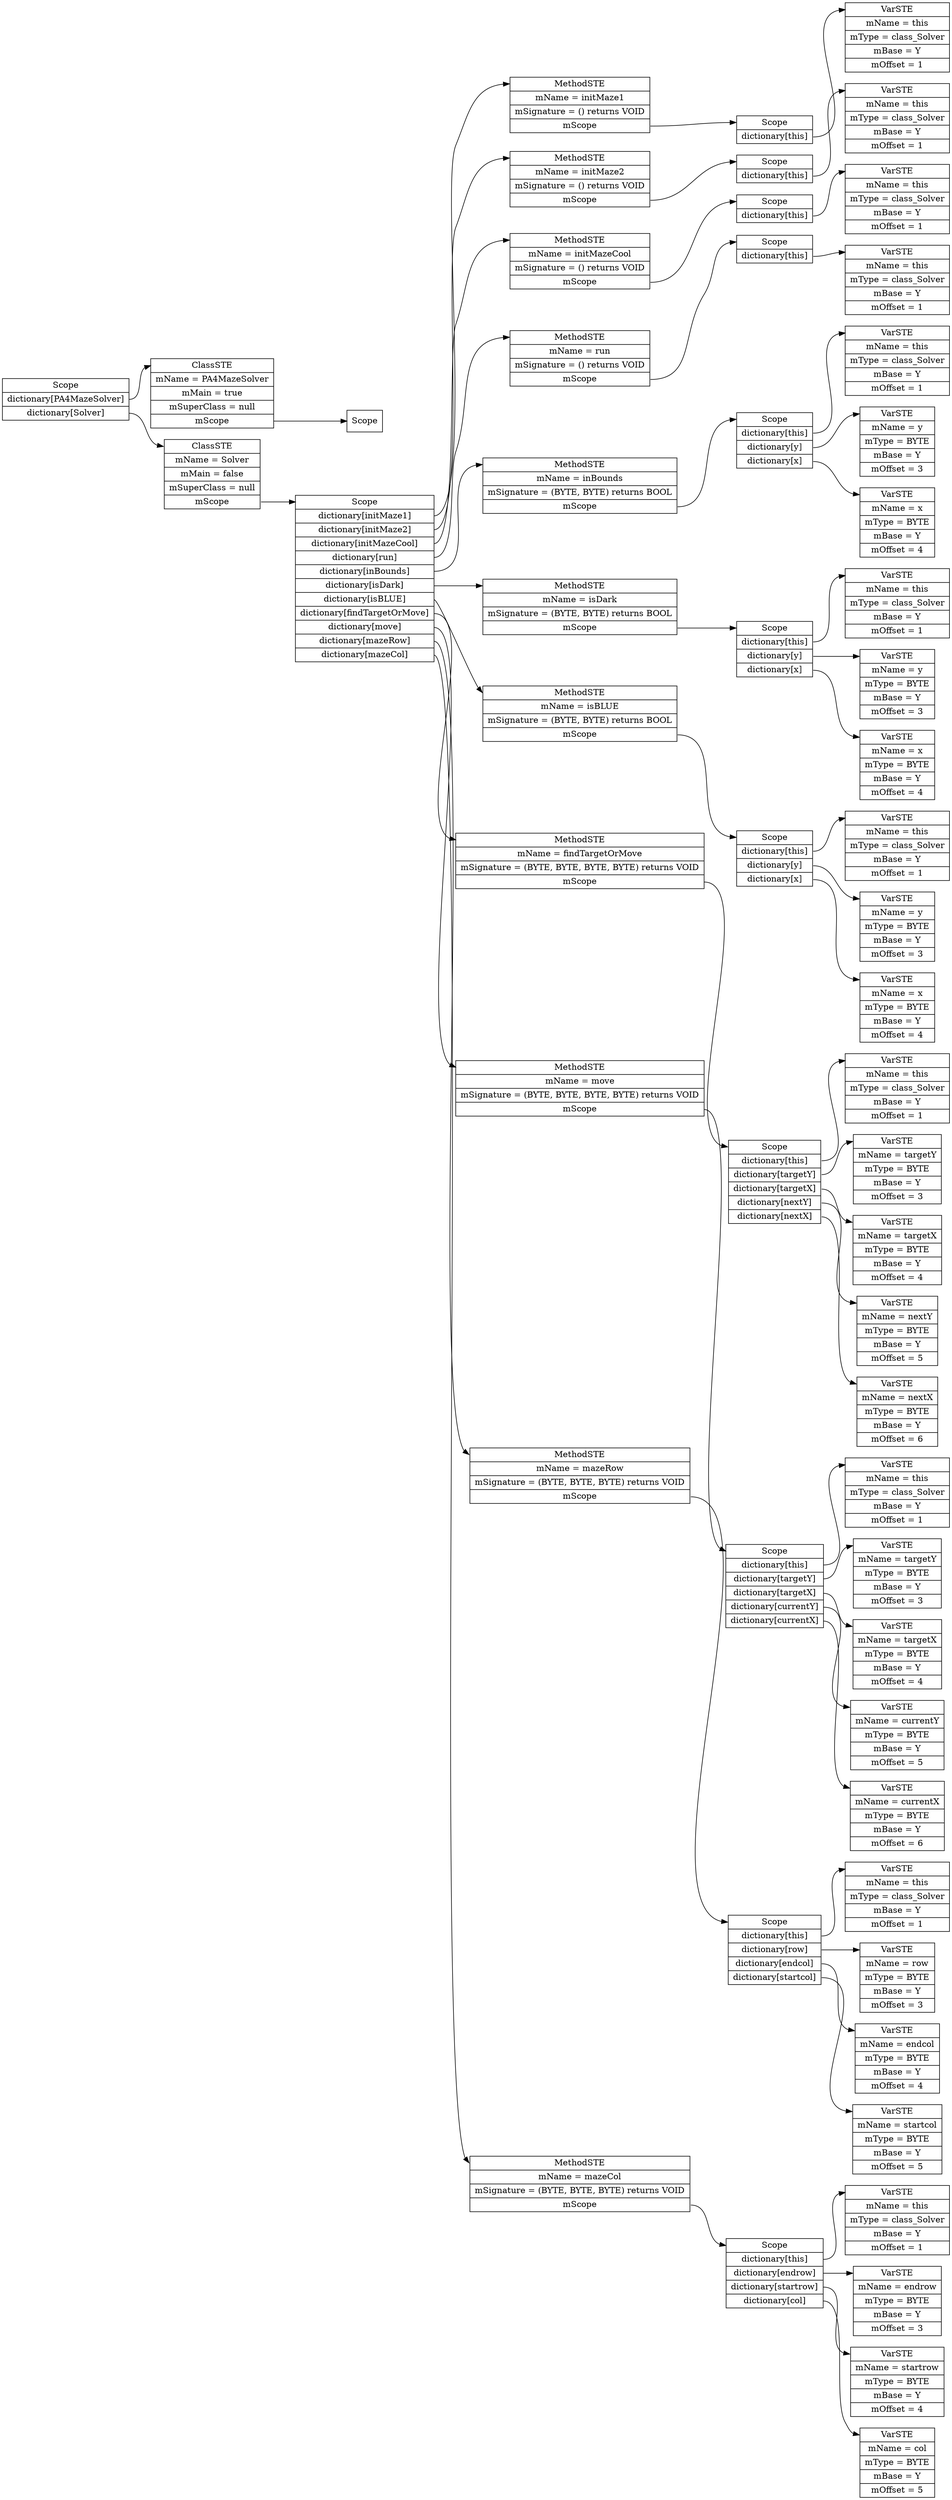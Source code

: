 digraph SymTable {
	graph [rankdir="LR"];
	node [shape=record];
	0 [label=" <f0> Scope | <f1> dictionary\[PA4MazeSolver\] | <f2> dictionary\[Solver\] "];
	0:<f1> -> 1:<f0>;
	1 [label=" <f0> ClassSTE | <f1> mName = PA4MazeSolver| <f2> mMain = true| <f3> mSuperClass = null| <f4> mScope "];
	1:<f4> -> 2:<f0>;
	2 [label=" <f0> Scope "];
	0:<f2> -> 3:<f0>;
	3 [label=" <f0> ClassSTE | <f1> mName = Solver| <f2> mMain = false| <f3> mSuperClass = null| <f4> mScope "];
	3:<f4> -> 4:<f0>;
	4 [label=" <f0> Scope | <f1> dictionary\[initMaze1\] | <f2> dictionary\[initMaze2\] | <f3> dictionary\[initMazeCool\] | <f4> dictionary\[run\] | <f5> dictionary\[inBounds\] | <f6> dictionary\[isDark\] | <f7> dictionary\[isBLUE\] | <f8> dictionary\[findTargetOrMove\] | <f9> dictionary\[move\] | <f10> dictionary\[mazeRow\] | <f11> dictionary\[mazeCol\] "];
	4:<f1> -> 5:<f0>;
	5 [label=" <f0> MethodSTE | <f1> mName = initMaze1| <f2> mSignature = () returns VOID| <f3> mScope "];
	5:<f3> -> 6:<f0>;
	6 [label=" <f0> Scope | <f1> dictionary\[this\] "];
	6:<f1> -> 7:<f0>;
	7 [label=" <f0> VarSTE | <f1> mName = this| <f2> mType = class_Solver| <f3> mBase = Y| <f4> mOffset = 1"];
	4:<f2> -> 8:<f0>;
	8 [label=" <f0> MethodSTE | <f1> mName = initMaze2| <f2> mSignature = () returns VOID| <f3> mScope "];
	8:<f3> -> 9:<f0>;
	9 [label=" <f0> Scope | <f1> dictionary\[this\] "];
	9:<f1> -> 10:<f0>;
	10 [label=" <f0> VarSTE | <f1> mName = this| <f2> mType = class_Solver| <f3> mBase = Y| <f4> mOffset = 1"];
	4:<f3> -> 11:<f0>;
	11 [label=" <f0> MethodSTE | <f1> mName = initMazeCool| <f2> mSignature = () returns VOID| <f3> mScope "];
	11:<f3> -> 12:<f0>;
	12 [label=" <f0> Scope | <f1> dictionary\[this\] "];
	12:<f1> -> 13:<f0>;
	13 [label=" <f0> VarSTE | <f1> mName = this| <f2> mType = class_Solver| <f3> mBase = Y| <f4> mOffset = 1"];
	4:<f4> -> 14:<f0>;
	14 [label=" <f0> MethodSTE | <f1> mName = run| <f2> mSignature = () returns VOID| <f3> mScope "];
	14:<f3> -> 15:<f0>;
	15 [label=" <f0> Scope | <f1> dictionary\[this\] "];
	15:<f1> -> 16:<f0>;
	16 [label=" <f0> VarSTE | <f1> mName = this| <f2> mType = class_Solver| <f3> mBase = Y| <f4> mOffset = 1"];
	4:<f5> -> 17:<f0>;
	17 [label=" <f0> MethodSTE | <f1> mName = inBounds| <f2> mSignature = (BYTE, BYTE) returns BOOL| <f3> mScope "];
	17:<f3> -> 18:<f0>;
	18 [label=" <f0> Scope | <f1> dictionary\[this\] | <f2> dictionary\[y\] | <f3> dictionary\[x\] "];
	18:<f1> -> 19:<f0>;
	19 [label=" <f0> VarSTE | <f1> mName = this| <f2> mType = class_Solver| <f3> mBase = Y| <f4> mOffset = 1"];
	18:<f2> -> 20:<f0>;
	20 [label=" <f0> VarSTE | <f1> mName = y| <f2> mType = BYTE| <f3> mBase = Y| <f4> mOffset = 3"];
	18:<f3> -> 21:<f0>;
	21 [label=" <f0> VarSTE | <f1> mName = x| <f2> mType = BYTE| <f3> mBase = Y| <f4> mOffset = 4"];
	4:<f6> -> 22:<f0>;
	22 [label=" <f0> MethodSTE | <f1> mName = isDark| <f2> mSignature = (BYTE, BYTE) returns BOOL| <f3> mScope "];
	22:<f3> -> 23:<f0>;
	23 [label=" <f0> Scope | <f1> dictionary\[this\] | <f2> dictionary\[y\] | <f3> dictionary\[x\] "];
	23:<f1> -> 24:<f0>;
	24 [label=" <f0> VarSTE | <f1> mName = this| <f2> mType = class_Solver| <f3> mBase = Y| <f4> mOffset = 1"];
	23:<f2> -> 25:<f0>;
	25 [label=" <f0> VarSTE | <f1> mName = y| <f2> mType = BYTE| <f3> mBase = Y| <f4> mOffset = 3"];
	23:<f3> -> 26:<f0>;
	26 [label=" <f0> VarSTE | <f1> mName = x| <f2> mType = BYTE| <f3> mBase = Y| <f4> mOffset = 4"];
	4:<f7> -> 27:<f0>;
	27 [label=" <f0> MethodSTE | <f1> mName = isBLUE| <f2> mSignature = (BYTE, BYTE) returns BOOL| <f3> mScope "];
	27:<f3> -> 28:<f0>;
	28 [label=" <f0> Scope | <f1> dictionary\[this\] | <f2> dictionary\[y\] | <f3> dictionary\[x\] "];
	28:<f1> -> 29:<f0>;
	29 [label=" <f0> VarSTE | <f1> mName = this| <f2> mType = class_Solver| <f3> mBase = Y| <f4> mOffset = 1"];
	28:<f2> -> 30:<f0>;
	30 [label=" <f0> VarSTE | <f1> mName = y| <f2> mType = BYTE| <f3> mBase = Y| <f4> mOffset = 3"];
	28:<f3> -> 31:<f0>;
	31 [label=" <f0> VarSTE | <f1> mName = x| <f2> mType = BYTE| <f3> mBase = Y| <f4> mOffset = 4"];
	4:<f8> -> 32:<f0>;
	32 [label=" <f0> MethodSTE | <f1> mName = findTargetOrMove| <f2> mSignature = (BYTE, BYTE, BYTE, BYTE) returns VOID| <f3> mScope "];
	32:<f3> -> 33:<f0>;
	33 [label=" <f0> Scope | <f1> dictionary\[this\] | <f2> dictionary\[targetY\] | <f3> dictionary\[targetX\] | <f4> dictionary\[nextY\] | <f5> dictionary\[nextX\] "];
	33:<f1> -> 34:<f0>;
	34 [label=" <f0> VarSTE | <f1> mName = this| <f2> mType = class_Solver| <f3> mBase = Y| <f4> mOffset = 1"];
	33:<f2> -> 35:<f0>;
	35 [label=" <f0> VarSTE | <f1> mName = targetY| <f2> mType = BYTE| <f3> mBase = Y| <f4> mOffset = 3"];
	33:<f3> -> 36:<f0>;
	36 [label=" <f0> VarSTE | <f1> mName = targetX| <f2> mType = BYTE| <f3> mBase = Y| <f4> mOffset = 4"];
	33:<f4> -> 37:<f0>;
	37 [label=" <f0> VarSTE | <f1> mName = nextY| <f2> mType = BYTE| <f3> mBase = Y| <f4> mOffset = 5"];
	33:<f5> -> 38:<f0>;
	38 [label=" <f0> VarSTE | <f1> mName = nextX| <f2> mType = BYTE| <f3> mBase = Y| <f4> mOffset = 6"];
	4:<f9> -> 39:<f0>;
	39 [label=" <f0> MethodSTE | <f1> mName = move| <f2> mSignature = (BYTE, BYTE, BYTE, BYTE) returns VOID| <f3> mScope "];
	39:<f3> -> 40:<f0>;
	40 [label=" <f0> Scope | <f1> dictionary\[this\] | <f2> dictionary\[targetY\] | <f3> dictionary\[targetX\] | <f4> dictionary\[currentY\] | <f5> dictionary\[currentX\] "];
	40:<f1> -> 41:<f0>;
	41 [label=" <f0> VarSTE | <f1> mName = this| <f2> mType = class_Solver| <f3> mBase = Y| <f4> mOffset = 1"];
	40:<f2> -> 42:<f0>;
	42 [label=" <f0> VarSTE | <f1> mName = targetY| <f2> mType = BYTE| <f3> mBase = Y| <f4> mOffset = 3"];
	40:<f3> -> 43:<f0>;
	43 [label=" <f0> VarSTE | <f1> mName = targetX| <f2> mType = BYTE| <f3> mBase = Y| <f4> mOffset = 4"];
	40:<f4> -> 44:<f0>;
	44 [label=" <f0> VarSTE | <f1> mName = currentY| <f2> mType = BYTE| <f3> mBase = Y| <f4> mOffset = 5"];
	40:<f5> -> 45:<f0>;
	45 [label=" <f0> VarSTE | <f1> mName = currentX| <f2> mType = BYTE| <f3> mBase = Y| <f4> mOffset = 6"];
	4:<f10> -> 46:<f0>;
	46 [label=" <f0> MethodSTE | <f1> mName = mazeRow| <f2> mSignature = (BYTE, BYTE, BYTE) returns VOID| <f3> mScope "];
	46:<f3> -> 47:<f0>;
	47 [label=" <f0> Scope | <f1> dictionary\[this\] | <f2> dictionary\[row\] | <f3> dictionary\[endcol\] | <f4> dictionary\[startcol\] "];
	47:<f1> -> 48:<f0>;
	48 [label=" <f0> VarSTE | <f1> mName = this| <f2> mType = class_Solver| <f3> mBase = Y| <f4> mOffset = 1"];
	47:<f2> -> 49:<f0>;
	49 [label=" <f0> VarSTE | <f1> mName = row| <f2> mType = BYTE| <f3> mBase = Y| <f4> mOffset = 3"];
	47:<f3> -> 50:<f0>;
	50 [label=" <f0> VarSTE | <f1> mName = endcol| <f2> mType = BYTE| <f3> mBase = Y| <f4> mOffset = 4"];
	47:<f4> -> 51:<f0>;
	51 [label=" <f0> VarSTE | <f1> mName = startcol| <f2> mType = BYTE| <f3> mBase = Y| <f4> mOffset = 5"];
	4:<f11> -> 52:<f0>;
	52 [label=" <f0> MethodSTE | <f1> mName = mazeCol| <f2> mSignature = (BYTE, BYTE, BYTE) returns VOID| <f3> mScope "];
	52:<f3> -> 53:<f0>;
	53 [label=" <f0> Scope | <f1> dictionary\[this\] | <f2> dictionary\[endrow\] | <f3> dictionary\[startrow\] | <f4> dictionary\[col\] "];
	53:<f1> -> 54:<f0>;
	54 [label=" <f0> VarSTE | <f1> mName = this| <f2> mType = class_Solver| <f3> mBase = Y| <f4> mOffset = 1"];
	53:<f2> -> 55:<f0>;
	55 [label=" <f0> VarSTE | <f1> mName = endrow| <f2> mType = BYTE| <f3> mBase = Y| <f4> mOffset = 3"];
	53:<f3> -> 56:<f0>;
	56 [label=" <f0> VarSTE | <f1> mName = startrow| <f2> mType = BYTE| <f3> mBase = Y| <f4> mOffset = 4"];
	53:<f4> -> 57:<f0>;
	57 [label=" <f0> VarSTE | <f1> mName = col| <f2> mType = BYTE| <f3> mBase = Y| <f4> mOffset = 5"];
}
